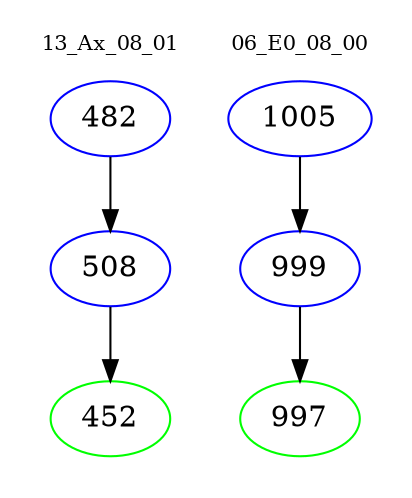 digraph{
subgraph cluster_0 {
color = white
label = "13_Ax_08_01";
fontsize=10;
T0_482 [label="482", color="blue"]
T0_482 -> T0_508 [color="black"]
T0_508 [label="508", color="blue"]
T0_508 -> T0_452 [color="black"]
T0_452 [label="452", color="green"]
}
subgraph cluster_1 {
color = white
label = "06_E0_08_00";
fontsize=10;
T1_1005 [label="1005", color="blue"]
T1_1005 -> T1_999 [color="black"]
T1_999 [label="999", color="blue"]
T1_999 -> T1_997 [color="black"]
T1_997 [label="997", color="green"]
}
}
